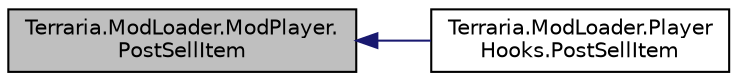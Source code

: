 digraph "Terraria.ModLoader.ModPlayer.PostSellItem"
{
  edge [fontname="Helvetica",fontsize="10",labelfontname="Helvetica",labelfontsize="10"];
  node [fontname="Helvetica",fontsize="10",shape=record];
  rankdir="LR";
  Node141 [label="Terraria.ModLoader.ModPlayer.\lPostSellItem",height=0.2,width=0.4,color="black", fillcolor="grey75", style="filled", fontcolor="black"];
  Node141 -> Node142 [dir="back",color="midnightblue",fontsize="10",style="solid",fontname="Helvetica"];
  Node142 [label="Terraria.ModLoader.Player\lHooks.PostSellItem",height=0.2,width=0.4,color="black", fillcolor="white", style="filled",URL="$class_terraria_1_1_mod_loader_1_1_player_hooks.html#a745e3f68b49c2d49c9389b5cea2ecf19"];
}
